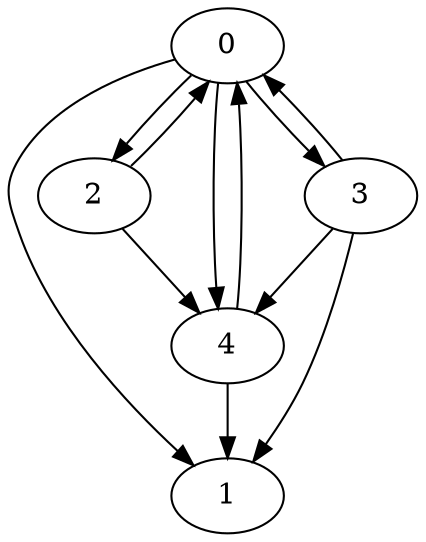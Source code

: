
digraph G {
	0;
	1;
	2;
	3;
	4;
	0 -> 1;
	0 -> 2;
	0 -> 3;
	0 -> 4;
	2 -> 0;
	2 -> 4;
	3 -> 0;
	3 -> 1;
	3 -> 4;
	4 -> 0;
	4 -> 1;
}